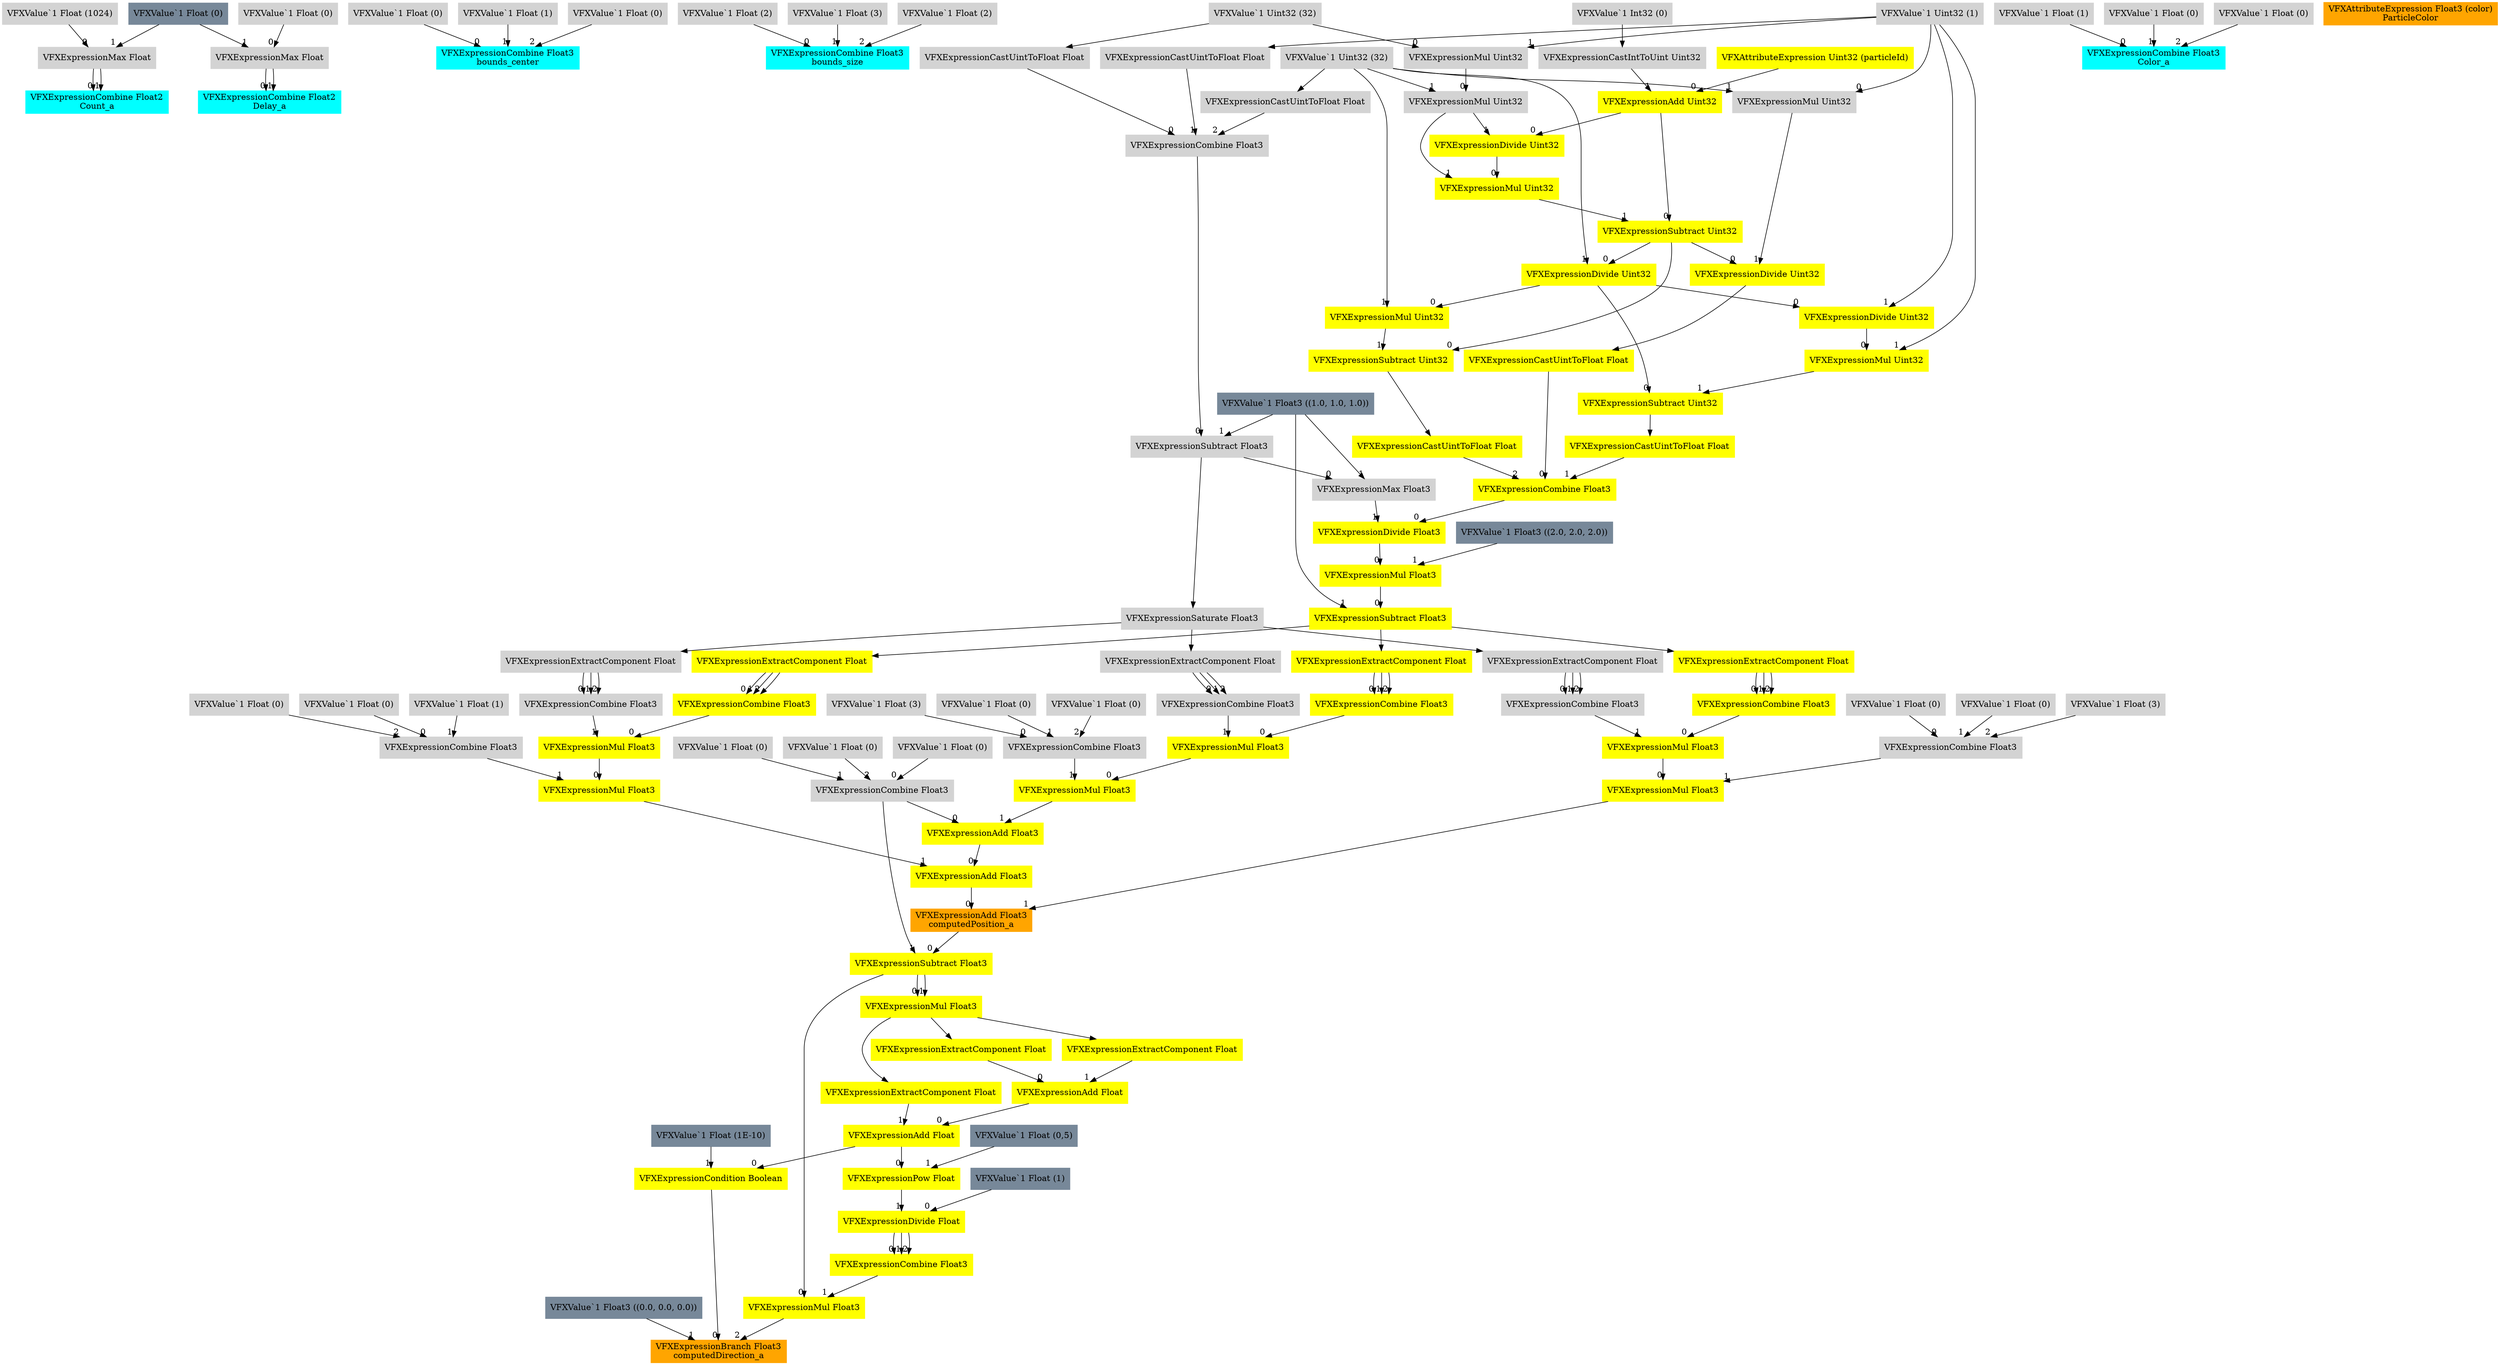 digraph G {
node0 [shape="box" color="cyan" style="filled" label="VFXExpressionCombine Float2
Count_a"]
node1 [shape="box" color="lightgray" style="filled" label="VFXExpressionMax Float"]
node2 [shape="box" color="lightgray" style="filled" label="VFXValue`1 Float (1024)"]
node3 [shape="box" color="lightslategray" style="filled" label="VFXValue`1 Float (0)"]
node4 [shape="box" color="cyan" style="filled" label="VFXExpressionCombine Float2
Delay_a"]
node5 [shape="box" color="lightgray" style="filled" label="VFXExpressionMax Float"]
node6 [shape="box" color="lightgray" style="filled" label="VFXValue`1 Float (0)"]
node7 [shape="box" color="cyan" style="filled" label="VFXExpressionCombine Float3
bounds_center"]
node8 [shape="box" color="lightgray" style="filled" label="VFXValue`1 Float (0)"]
node9 [shape="box" color="lightgray" style="filled" label="VFXValue`1 Float (1)"]
node10 [shape="box" color="lightgray" style="filled" label="VFXValue`1 Float (0)"]
node11 [shape="box" color="cyan" style="filled" label="VFXExpressionCombine Float3
bounds_size"]
node12 [shape="box" color="lightgray" style="filled" label="VFXValue`1 Float (2)"]
node13 [shape="box" color="lightgray" style="filled" label="VFXValue`1 Float (3)"]
node14 [shape="box" color="lightgray" style="filled" label="VFXValue`1 Float (2)"]
node15 [shape="box" color="orange" style="filled" label="VFXExpressionAdd Float3
computedPosition_a"]
node16 [shape="box" color="yellow" style="filled" label="VFXExpressionAdd Float3"]
node17 [shape="box" color="yellow" style="filled" label="VFXExpressionAdd Float3"]
node18 [shape="box" color="lightgray" style="filled" label="VFXExpressionCombine Float3"]
node19 [shape="box" color="lightgray" style="filled" label="VFXValue`1 Float (0)"]
node20 [shape="box" color="lightgray" style="filled" label="VFXValue`1 Float (0)"]
node21 [shape="box" color="lightgray" style="filled" label="VFXValue`1 Float (0)"]
node22 [shape="box" color="yellow" style="filled" label="VFXExpressionMul Float3"]
node23 [shape="box" color="yellow" style="filled" label="VFXExpressionMul Float3"]
node24 [shape="box" color="yellow" style="filled" label="VFXExpressionCombine Float3"]
node25 [shape="box" color="yellow" style="filled" label="VFXExpressionExtractComponent Float"]
node26 [shape="box" color="yellow" style="filled" label="VFXExpressionSubtract Float3"]
node27 [shape="box" color="yellow" style="filled" label="VFXExpressionMul Float3"]
node28 [shape="box" color="yellow" style="filled" label="VFXExpressionDivide Float3"]
node29 [shape="box" color="yellow" style="filled" label="VFXExpressionCombine Float3"]
node30 [shape="box" color="yellow" style="filled" label="VFXExpressionCastUintToFloat Float"]
node31 [shape="box" color="yellow" style="filled" label="VFXExpressionDivide Uint32"]
node32 [shape="box" color="yellow" style="filled" label="VFXExpressionSubtract Uint32"]
node33 [shape="box" color="yellow" style="filled" label="VFXExpressionAdd Uint32"]
node34 [shape="box" color="yellow" style="filled" label="VFXAttributeExpression Uint32 (particleId)"]
node35 [shape="box" color="lightgray" style="filled" label="VFXExpressionCastIntToUint Uint32"]
node36 [shape="box" color="lightgray" style="filled" label="VFXValue`1 Int32 (0)"]
node37 [shape="box" color="yellow" style="filled" label="VFXExpressionMul Uint32"]
node38 [shape="box" color="yellow" style="filled" label="VFXExpressionDivide Uint32"]
node39 [shape="box" color="lightgray" style="filled" label="VFXExpressionMul Uint32"]
node40 [shape="box" color="lightgray" style="filled" label="VFXExpressionMul Uint32"]
node41 [shape="box" color="lightgray" style="filled" label="VFXValue`1 Uint32 (32)"]
node42 [shape="box" color="lightgray" style="filled" label="VFXValue`1 Uint32 (1)"]
node43 [shape="box" color="lightgray" style="filled" label="VFXValue`1 Uint32 (32)"]
node44 [shape="box" color="lightgray" style="filled" label="VFXExpressionMul Uint32"]
node45 [shape="box" color="yellow" style="filled" label="VFXExpressionCastUintToFloat Float"]
node46 [shape="box" color="yellow" style="filled" label="VFXExpressionSubtract Uint32"]
node47 [shape="box" color="yellow" style="filled" label="VFXExpressionDivide Uint32"]
node48 [shape="box" color="yellow" style="filled" label="VFXExpressionMul Uint32"]
node49 [shape="box" color="yellow" style="filled" label="VFXExpressionDivide Uint32"]
node50 [shape="box" color="yellow" style="filled" label="VFXExpressionCastUintToFloat Float"]
node51 [shape="box" color="yellow" style="filled" label="VFXExpressionSubtract Uint32"]
node52 [shape="box" color="yellow" style="filled" label="VFXExpressionMul Uint32"]
node53 [shape="box" color="lightgray" style="filled" label="VFXExpressionMax Float3"]
node54 [shape="box" color="lightgray" style="filled" label="VFXExpressionSubtract Float3"]
node55 [shape="box" color="lightgray" style="filled" label="VFXExpressionCombine Float3"]
node56 [shape="box" color="lightgray" style="filled" label="VFXExpressionCastUintToFloat Float"]
node57 [shape="box" color="lightgray" style="filled" label="VFXExpressionCastUintToFloat Float"]
node58 [shape="box" color="lightgray" style="filled" label="VFXExpressionCastUintToFloat Float"]
node59 [shape="box" color="lightslategray" style="filled" label="VFXValue`1 Float3 ((1.0, 1.0, 1.0))"]
node60 [shape="box" color="lightslategray" style="filled" label="VFXValue`1 Float3 ((2.0, 2.0, 2.0))"]
node61 [shape="box" color="lightgray" style="filled" label="VFXExpressionCombine Float3"]
node62 [shape="box" color="lightgray" style="filled" label="VFXExpressionExtractComponent Float"]
node63 [shape="box" color="lightgray" style="filled" label="VFXExpressionSaturate Float3"]
node64 [shape="box" color="lightgray" style="filled" label="VFXExpressionCombine Float3"]
node65 [shape="box" color="lightgray" style="filled" label="VFXValue`1 Float (3)"]
node66 [shape="box" color="lightgray" style="filled" label="VFXValue`1 Float (0)"]
node67 [shape="box" color="lightgray" style="filled" label="VFXValue`1 Float (0)"]
node68 [shape="box" color="yellow" style="filled" label="VFXExpressionMul Float3"]
node69 [shape="box" color="yellow" style="filled" label="VFXExpressionMul Float3"]
node70 [shape="box" color="yellow" style="filled" label="VFXExpressionCombine Float3"]
node71 [shape="box" color="yellow" style="filled" label="VFXExpressionExtractComponent Float"]
node72 [shape="box" color="lightgray" style="filled" label="VFXExpressionCombine Float3"]
node73 [shape="box" color="lightgray" style="filled" label="VFXExpressionExtractComponent Float"]
node74 [shape="box" color="lightgray" style="filled" label="VFXExpressionCombine Float3"]
node75 [shape="box" color="lightgray" style="filled" label="VFXValue`1 Float (0)"]
node76 [shape="box" color="lightgray" style="filled" label="VFXValue`1 Float (1)"]
node77 [shape="box" color="lightgray" style="filled" label="VFXValue`1 Float (0)"]
node78 [shape="box" color="yellow" style="filled" label="VFXExpressionMul Float3"]
node79 [shape="box" color="yellow" style="filled" label="VFXExpressionMul Float3"]
node80 [shape="box" color="yellow" style="filled" label="VFXExpressionCombine Float3"]
node81 [shape="box" color="yellow" style="filled" label="VFXExpressionExtractComponent Float"]
node82 [shape="box" color="lightgray" style="filled" label="VFXExpressionCombine Float3"]
node83 [shape="box" color="lightgray" style="filled" label="VFXExpressionExtractComponent Float"]
node84 [shape="box" color="lightgray" style="filled" label="VFXExpressionCombine Float3"]
node85 [shape="box" color="lightgray" style="filled" label="VFXValue`1 Float (0)"]
node86 [shape="box" color="lightgray" style="filled" label="VFXValue`1 Float (0)"]
node87 [shape="box" color="lightgray" style="filled" label="VFXValue`1 Float (3)"]
node88 [shape="box" color="orange" style="filled" label="VFXExpressionBranch Float3
computedDirection_a"]
node89 [shape="box" color="yellow" style="filled" label="VFXExpressionCondition Boolean"]
node90 [shape="box" color="yellow" style="filled" label="VFXExpressionAdd Float"]
node91 [shape="box" color="yellow" style="filled" label="VFXExpressionAdd Float"]
node92 [shape="box" color="yellow" style="filled" label="VFXExpressionExtractComponent Float"]
node93 [shape="box" color="yellow" style="filled" label="VFXExpressionMul Float3"]
node94 [shape="box" color="yellow" style="filled" label="VFXExpressionSubtract Float3"]
node95 [shape="box" color="yellow" style="filled" label="VFXExpressionExtractComponent Float"]
node96 [shape="box" color="yellow" style="filled" label="VFXExpressionExtractComponent Float"]
node97 [shape="box" color="lightslategray" style="filled" label="VFXValue`1 Float (1E-10)"]
node98 [shape="box" color="lightslategray" style="filled" label="VFXValue`1 Float3 ((0.0, 0.0, 0.0))"]
node99 [shape="box" color="yellow" style="filled" label="VFXExpressionMul Float3"]
node100 [shape="box" color="yellow" style="filled" label="VFXExpressionCombine Float3"]
node101 [shape="box" color="yellow" style="filled" label="VFXExpressionDivide Float"]
node102 [shape="box" color="lightslategray" style="filled" label="VFXValue`1 Float (1)"]
node103 [shape="box" color="yellow" style="filled" label="VFXExpressionPow Float"]
node104 [shape="box" color="lightslategray" style="filled" label="VFXValue`1 Float (0,5)"]
node105 [shape="box" color="cyan" style="filled" label="VFXExpressionCombine Float3
Color_a"]
node106 [shape="box" color="lightgray" style="filled" label="VFXValue`1 Float (1)"]
node107 [shape="box" color="lightgray" style="filled" label="VFXValue`1 Float (0)"]
node108 [shape="box" color="lightgray" style="filled" label="VFXValue`1 Float (0)"]
node109 [shape="box" color="orange" style="filled" label="VFXAttributeExpression Float3 (color)
ParticleColor"]
node1 -> node0 [headlabel="0"]
node1 -> node0 [headlabel="1"]
node2 -> node1 [headlabel="0"]
node3 -> node1 [headlabel="1"]
node5 -> node4 [headlabel="0"]
node5 -> node4 [headlabel="1"]
node6 -> node5 [headlabel="0"]
node3 -> node5 [headlabel="1"]
node8 -> node7 [headlabel="0"]
node9 -> node7 [headlabel="1"]
node10 -> node7 [headlabel="2"]
node12 -> node11 [headlabel="0"]
node13 -> node11 [headlabel="1"]
node14 -> node11 [headlabel="2"]
node16 -> node15 [headlabel="0"]
node78 -> node15 [headlabel="1"]
node17 -> node16 [headlabel="0"]
node68 -> node16 [headlabel="1"]
node18 -> node17 [headlabel="0"]
node22 -> node17 [headlabel="1"]
node19 -> node18 [headlabel="0"]
node20 -> node18 [headlabel="1"]
node21 -> node18 [headlabel="2"]
node23 -> node22 [headlabel="0"]
node64 -> node22 [headlabel="1"]
node24 -> node23 [headlabel="0"]
node61 -> node23 [headlabel="1"]
node25 -> node24 [headlabel="0"]
node25 -> node24 [headlabel="1"]
node25 -> node24 [headlabel="2"]
node26 -> node25 
node27 -> node26 [headlabel="0"]
node59 -> node26 [headlabel="1"]
node28 -> node27 [headlabel="0"]
node60 -> node27 [headlabel="1"]
node29 -> node28 [headlabel="0"]
node53 -> node28 [headlabel="1"]
node30 -> node29 [headlabel="0"]
node45 -> node29 [headlabel="1"]
node50 -> node29 [headlabel="2"]
node31 -> node30 
node32 -> node31 [headlabel="0"]
node44 -> node31 [headlabel="1"]
node33 -> node32 [headlabel="0"]
node37 -> node32 [headlabel="1"]
node34 -> node33 [headlabel="0"]
node35 -> node33 [headlabel="1"]
node36 -> node35 
node38 -> node37 [headlabel="0"]
node39 -> node37 [headlabel="1"]
node33 -> node38 [headlabel="0"]
node39 -> node38 [headlabel="1"]
node40 -> node39 [headlabel="0"]
node43 -> node39 [headlabel="1"]
node41 -> node40 [headlabel="0"]
node42 -> node40 [headlabel="1"]
node42 -> node44 [headlabel="0"]
node43 -> node44 [headlabel="1"]
node46 -> node45 
node47 -> node46 [headlabel="0"]
node48 -> node46 [headlabel="1"]
node32 -> node47 [headlabel="0"]
node43 -> node47 [headlabel="1"]
node49 -> node48 [headlabel="0"]
node42 -> node48 [headlabel="1"]
node47 -> node49 [headlabel="0"]
node42 -> node49 [headlabel="1"]
node51 -> node50 
node32 -> node51 [headlabel="0"]
node52 -> node51 [headlabel="1"]
node47 -> node52 [headlabel="0"]
node43 -> node52 [headlabel="1"]
node54 -> node53 [headlabel="0"]
node59 -> node53 [headlabel="1"]
node55 -> node54 [headlabel="0"]
node59 -> node54 [headlabel="1"]
node56 -> node55 [headlabel="0"]
node57 -> node55 [headlabel="1"]
node58 -> node55 [headlabel="2"]
node41 -> node56 
node42 -> node57 
node43 -> node58 
node62 -> node61 [headlabel="0"]
node62 -> node61 [headlabel="1"]
node62 -> node61 [headlabel="2"]
node63 -> node62 
node54 -> node63 
node65 -> node64 [headlabel="0"]
node66 -> node64 [headlabel="1"]
node67 -> node64 [headlabel="2"]
node69 -> node68 [headlabel="0"]
node74 -> node68 [headlabel="1"]
node70 -> node69 [headlabel="0"]
node72 -> node69 [headlabel="1"]
node71 -> node70 [headlabel="0"]
node71 -> node70 [headlabel="1"]
node71 -> node70 [headlabel="2"]
node26 -> node71 
node73 -> node72 [headlabel="0"]
node73 -> node72 [headlabel="1"]
node73 -> node72 [headlabel="2"]
node63 -> node73 
node75 -> node74 [headlabel="0"]
node76 -> node74 [headlabel="1"]
node77 -> node74 [headlabel="2"]
node79 -> node78 [headlabel="0"]
node84 -> node78 [headlabel="1"]
node80 -> node79 [headlabel="0"]
node82 -> node79 [headlabel="1"]
node81 -> node80 [headlabel="0"]
node81 -> node80 [headlabel="1"]
node81 -> node80 [headlabel="2"]
node26 -> node81 
node83 -> node82 [headlabel="0"]
node83 -> node82 [headlabel="1"]
node83 -> node82 [headlabel="2"]
node63 -> node83 
node85 -> node84 [headlabel="0"]
node86 -> node84 [headlabel="1"]
node87 -> node84 [headlabel="2"]
node89 -> node88 [headlabel="0"]
node98 -> node88 [headlabel="1"]
node99 -> node88 [headlabel="2"]
node90 -> node89 [headlabel="0"]
node97 -> node89 [headlabel="1"]
node91 -> node90 [headlabel="0"]
node96 -> node90 [headlabel="1"]
node92 -> node91 [headlabel="0"]
node95 -> node91 [headlabel="1"]
node93 -> node92 
node94 -> node93 [headlabel="0"]
node94 -> node93 [headlabel="1"]
node15 -> node94 [headlabel="0"]
node18 -> node94 [headlabel="1"]
node93 -> node95 
node93 -> node96 
node94 -> node99 [headlabel="0"]
node100 -> node99 [headlabel="1"]
node101 -> node100 [headlabel="0"]
node101 -> node100 [headlabel="1"]
node101 -> node100 [headlabel="2"]
node102 -> node101 [headlabel="0"]
node103 -> node101 [headlabel="1"]
node90 -> node103 [headlabel="0"]
node104 -> node103 [headlabel="1"]
node106 -> node105 [headlabel="0"]
node107 -> node105 [headlabel="1"]
node108 -> node105 [headlabel="2"]
}
